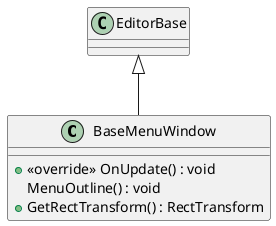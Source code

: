 @startuml
class BaseMenuWindow {
    + <<override>> OnUpdate() : void
    MenuOutline() : void
    + GetRectTransform() : RectTransform
}
EditorBase <|-- BaseMenuWindow
@enduml
